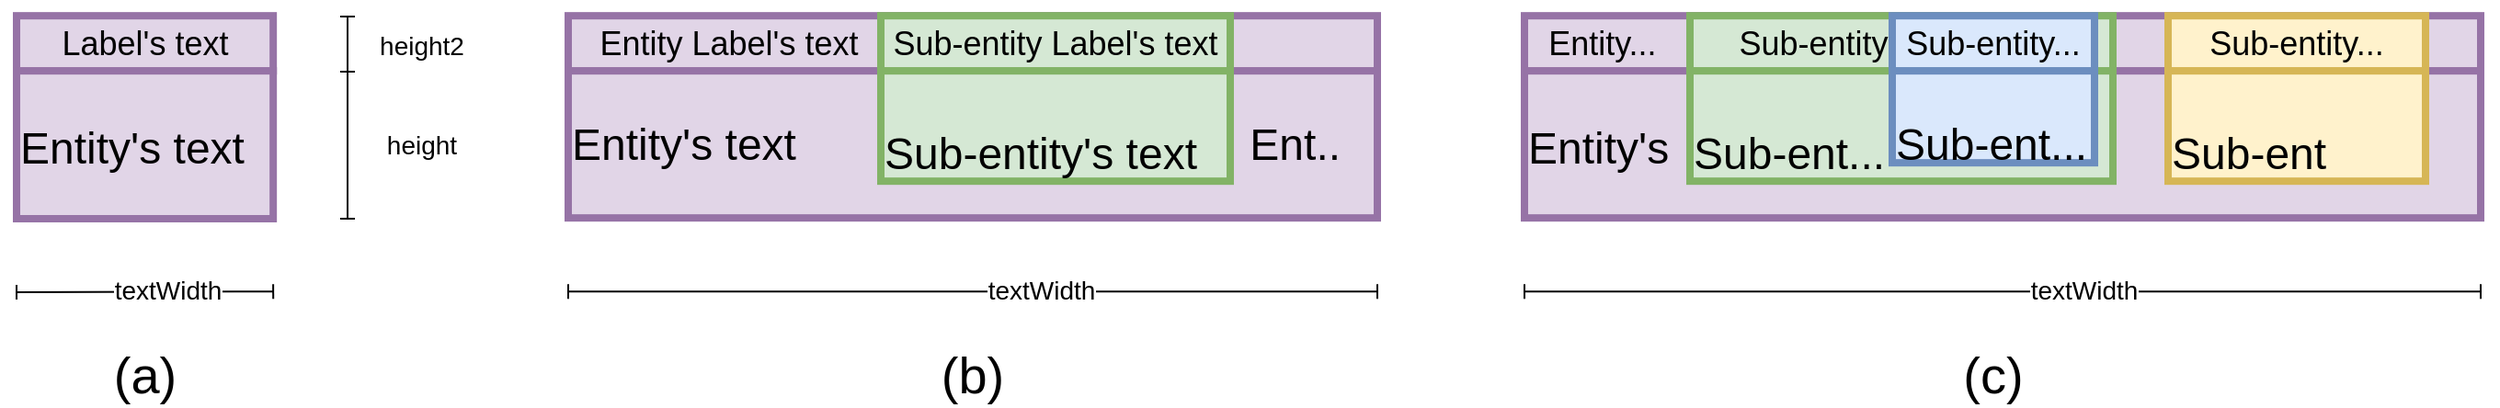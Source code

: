 <mxfile version="26.2.3">
  <diagram name="Page-1" id="4zQcCn-Ic5G3MCy9d1Cx">
    <mxGraphModel dx="1595" dy="939" grid="1" gridSize="10" guides="1" tooltips="1" connect="1" arrows="1" fold="1" page="1" pageScale="1" pageWidth="850" pageHeight="1100" math="0" shadow="0">
      <root>
        <mxCell id="0" />
        <mxCell id="1" parent="0" />
        <mxCell id="bzutJzX1AavvvsLKq-v1-1" value="&lt;font style=&quot;font-size: 18px;&quot;&gt;Label&#39;s text&lt;/font&gt;" style="rounded=0;whiteSpace=wrap;html=1;fillColor=#e1d5e7;strokeColor=#9673a6;strokeWidth=4;" vertex="1" parent="1">
          <mxGeometry x="140" y="39.58" width="139.58" height="30" as="geometry" />
        </mxCell>
        <mxCell id="bzutJzX1AavvvsLKq-v1-2" value="&lt;font style=&quot;font-size: 24px;&quot;&gt;Entity&#39;s text&lt;/font&gt;" style="rounded=0;whiteSpace=wrap;html=1;fillColor=#e1d5e7;strokeColor=#9673a6;strokeWidth=4;fontSize=28;align=left;" vertex="1" parent="1">
          <mxGeometry x="140" y="69.58" width="139.58" height="80.42" as="geometry" />
        </mxCell>
        <mxCell id="bzutJzX1AavvvsLKq-v1-4" value="" style="endArrow=baseDash;html=1;rounded=0;startArrow=baseDash;startFill=0;endFill=0;fontSize=14;" edge="1" parent="1">
          <mxGeometry width="50" height="50" relative="1" as="geometry">
            <mxPoint x="320" y="150" as="sourcePoint" />
            <mxPoint x="320" y="70" as="targetPoint" />
          </mxGeometry>
        </mxCell>
        <mxCell id="bzutJzX1AavvvsLKq-v1-7" value="height" style="edgeLabel;html=1;align=center;verticalAlign=middle;resizable=0;points=[];fontSize=14;" vertex="1" connectable="0" parent="bzutJzX1AavvvsLKq-v1-4">
          <mxGeometry x="-0.025" y="-2" relative="1" as="geometry">
            <mxPoint x="38" y="-1" as="offset" />
          </mxGeometry>
        </mxCell>
        <mxCell id="bzutJzX1AavvvsLKq-v1-5" value="" style="endArrow=baseDash;html=1;rounded=0;startArrow=baseDash;startFill=0;endFill=0;fontSize=14;" edge="1" parent="1">
          <mxGeometry width="50" height="50" relative="1" as="geometry">
            <mxPoint x="140" y="190" as="sourcePoint" />
            <mxPoint x="279.58" y="189.58" as="targetPoint" />
          </mxGeometry>
        </mxCell>
        <mxCell id="bzutJzX1AavvvsLKq-v1-6" value="textWidth" style="edgeLabel;html=1;align=center;verticalAlign=middle;resizable=0;points=[];fontSize=14;" vertex="1" connectable="0" parent="bzutJzX1AavvvsLKq-v1-5">
          <mxGeometry x="0.167" y="1" relative="1" as="geometry">
            <mxPoint as="offset" />
          </mxGeometry>
        </mxCell>
        <mxCell id="bzutJzX1AavvvsLKq-v1-9" value="" style="endArrow=baseDash;html=1;rounded=0;startArrow=baseDash;startFill=0;endFill=0;fontSize=14;" edge="1" parent="1">
          <mxGeometry width="50" height="50" relative="1" as="geometry">
            <mxPoint x="320" y="70" as="sourcePoint" />
            <mxPoint x="320" y="40" as="targetPoint" />
          </mxGeometry>
        </mxCell>
        <mxCell id="bzutJzX1AavvvsLKq-v1-10" value="height2" style="edgeLabel;html=1;align=center;verticalAlign=middle;resizable=0;points=[];fontSize=14;" vertex="1" connectable="0" parent="bzutJzX1AavvvsLKq-v1-9">
          <mxGeometry x="-0.025" y="-2" relative="1" as="geometry">
            <mxPoint x="38" as="offset" />
          </mxGeometry>
        </mxCell>
        <mxCell id="bzutJzX1AavvvsLKq-v1-30" value="&lt;font style=&quot;font-size: 18px;&quot;&gt;Entity Label&#39;s text&amp;nbsp; &amp;nbsp; &amp;nbsp; &amp;nbsp; &amp;nbsp; &amp;nbsp; &amp;nbsp; &amp;nbsp; &amp;nbsp; &amp;nbsp; &amp;nbsp; &amp;nbsp; &amp;nbsp; &amp;nbsp; &amp;nbsp; &amp;nbsp; &amp;nbsp; &amp;nbsp; &amp;nbsp; &amp;nbsp; &amp;nbsp; &amp;nbsp; &amp;nbsp; &amp;nbsp; &amp;nbsp; &amp;nbsp; &amp;nbsp;&lt;/font&gt;" style="rounded=0;whiteSpace=wrap;html=1;fillColor=#e1d5e7;strokeColor=#9673a6;strokeWidth=4;" vertex="1" parent="1">
          <mxGeometry x="440" y="39.58" width="440" height="30" as="geometry" />
        </mxCell>
        <mxCell id="bzutJzX1AavvvsLKq-v1-31" value="&lt;font style=&quot;font-size: 24px;&quot;&gt;Entity&#39;s text&amp;nbsp; &amp;nbsp; &amp;nbsp; &amp;nbsp; &amp;nbsp; &amp;nbsp; &amp;nbsp; &amp;nbsp; &amp;nbsp; &amp;nbsp; &amp;nbsp; &amp;nbsp; &amp;nbsp; &amp;nbsp; &amp;nbsp; &amp;nbsp; &amp;nbsp; &amp;nbsp; &amp;nbsp;Ent..&amp;nbsp;&lt;/font&gt;" style="rounded=0;whiteSpace=wrap;html=1;fillColor=#e1d5e7;strokeColor=#9673a6;strokeWidth=4;align=left;" vertex="1" parent="1">
          <mxGeometry x="440" y="69.58" width="440" height="80" as="geometry" />
        </mxCell>
        <mxCell id="bzutJzX1AavvvsLKq-v1-32" value="" style="endArrow=baseDash;html=1;rounded=0;startArrow=baseDash;startFill=0;endFill=0;fontSize=14;" edge="1" parent="1">
          <mxGeometry width="50" height="50" relative="1" as="geometry">
            <mxPoint x="440" y="189.58" as="sourcePoint" />
            <mxPoint x="880" y="189.58" as="targetPoint" />
          </mxGeometry>
        </mxCell>
        <mxCell id="bzutJzX1AavvvsLKq-v1-33" value="textWidth" style="edgeLabel;html=1;align=center;verticalAlign=middle;resizable=0;points=[];fontSize=14;" vertex="1" connectable="0" parent="bzutJzX1AavvvsLKq-v1-32">
          <mxGeometry x="0.167" y="1" relative="1" as="geometry">
            <mxPoint as="offset" />
          </mxGeometry>
        </mxCell>
        <mxCell id="bzutJzX1AavvvsLKq-v1-34" value="&lt;font style=&quot;font-size: 18px;&quot;&gt;Sub-entity Label&#39;s text&lt;/font&gt;" style="rounded=0;whiteSpace=wrap;html=1;fillColor=#d5e8d4;strokeColor=#82b366;strokeWidth=4;" vertex="1" parent="1">
          <mxGeometry x="610" y="39.58" width="190" height="30" as="geometry" />
        </mxCell>
        <mxCell id="bzutJzX1AavvvsLKq-v1-35" value="&lt;div&gt;&lt;font style=&quot;font-size: 24px;&quot;&gt;&lt;br&gt;&lt;/font&gt;&lt;/div&gt;&lt;font style=&quot;font-size: 24px;&quot;&gt;Sub-entity&#39;s text&lt;/font&gt;" style="rounded=0;whiteSpace=wrap;html=1;fillColor=#d5e8d4;strokeColor=#82b366;strokeWidth=4;align=left;" vertex="1" parent="1">
          <mxGeometry x="610" y="69.58" width="190" height="60" as="geometry" />
        </mxCell>
        <mxCell id="bzutJzX1AavvvsLKq-v1-42" value="&lt;font style=&quot;font-size: 18px;&quot;&gt;Entity...&amp;nbsp; &amp;nbsp; &amp;nbsp; &amp;nbsp; &amp;nbsp; &amp;nbsp; &amp;nbsp; &amp;nbsp; &amp;nbsp; &amp;nbsp; &amp;nbsp; &amp;nbsp; &amp;nbsp; &amp;nbsp; &amp;nbsp; &amp;nbsp; &amp;nbsp; &amp;nbsp; &amp;nbsp; &amp;nbsp; &amp;nbsp; &amp;nbsp; &amp;nbsp; &amp;nbsp; &amp;nbsp; &amp;nbsp; &amp;nbsp; &amp;nbsp; &amp;nbsp; &amp;nbsp; &amp;nbsp; &amp;nbsp; &amp;nbsp; &amp;nbsp; &amp;nbsp; &amp;nbsp; &amp;nbsp; &amp;nbsp; &amp;nbsp; &amp;nbsp; &amp;nbsp; &amp;nbsp; &amp;nbsp; &amp;nbsp;&lt;/font&gt;" style="rounded=0;whiteSpace=wrap;html=1;fillColor=#e1d5e7;strokeColor=#9673a6;strokeWidth=4;" vertex="1" parent="1">
          <mxGeometry x="960" y="39.58" width="520" height="30" as="geometry" />
        </mxCell>
        <mxCell id="bzutJzX1AavvvsLKq-v1-43" value="&lt;font style=&quot;font-size: 24px;&quot;&gt;Entity&#39;s&lt;/font&gt;" style="rounded=0;whiteSpace=wrap;html=1;fillColor=#e1d5e7;strokeColor=#9673a6;strokeWidth=4;align=left;fontSize=28;" vertex="1" parent="1">
          <mxGeometry x="960" y="69.58" width="520" height="80" as="geometry" />
        </mxCell>
        <mxCell id="bzutJzX1AavvvsLKq-v1-44" value="" style="endArrow=baseDash;html=1;rounded=0;startArrow=baseDash;startFill=0;endFill=0;fontSize=14;" edge="1" parent="1">
          <mxGeometry width="50" height="50" relative="1" as="geometry">
            <mxPoint x="960" y="189.58" as="sourcePoint" />
            <mxPoint x="1480" y="189.58" as="targetPoint" />
          </mxGeometry>
        </mxCell>
        <mxCell id="bzutJzX1AavvvsLKq-v1-45" value="textWidth" style="edgeLabel;html=1;align=center;verticalAlign=middle;resizable=0;points=[];fontSize=14;" vertex="1" connectable="0" parent="bzutJzX1AavvvsLKq-v1-44">
          <mxGeometry x="0.167" y="1" relative="1" as="geometry">
            <mxPoint as="offset" />
          </mxGeometry>
        </mxCell>
        <mxCell id="bzutJzX1AavvvsLKq-v1-46" value="&lt;font style=&quot;font-size: 18px;&quot;&gt;Sub-entity Label&#39;s text&lt;/font&gt;" style="rounded=0;whiteSpace=wrap;html=1;fillColor=#d5e8d4;strokeColor=#82b366;strokeWidth=4;" vertex="1" parent="1">
          <mxGeometry x="1050" y="39.58" width="230" height="30" as="geometry" />
        </mxCell>
        <mxCell id="bzutJzX1AavvvsLKq-v1-47" value="&lt;div&gt;&lt;font style=&quot;font-size: 24px;&quot;&gt;&lt;br&gt;&lt;/font&gt;&lt;/div&gt;&lt;font style=&quot;font-size: 24px;&quot;&gt;&lt;div&gt;&lt;font style=&quot;font-size: 24px;&quot;&gt;&lt;br&gt;&lt;/font&gt;&lt;/div&gt;Sub-ent...&lt;/font&gt;&lt;div&gt;&lt;font style=&quot;font-size: 24px;&quot;&gt;&lt;br&gt;&lt;/font&gt;&lt;/div&gt;" style="rounded=0;whiteSpace=wrap;html=1;fillColor=#d5e8d4;strokeColor=#82b366;strokeWidth=4;align=left;" vertex="1" parent="1">
          <mxGeometry x="1050" y="69.58" width="230" height="60" as="geometry" />
        </mxCell>
        <mxCell id="bzutJzX1AavvvsLKq-v1-52" value="&lt;font style=&quot;font-size: 18px;&quot;&gt;Sub-entity...&lt;/font&gt;" style="rounded=0;whiteSpace=wrap;html=1;fillColor=#fff2cc;strokeColor=#d6b656;strokeWidth=4;" vertex="1" parent="1">
          <mxGeometry x="1310" y="39.58" width="140" height="30" as="geometry" />
        </mxCell>
        <mxCell id="bzutJzX1AavvvsLKq-v1-53" value="&lt;div&gt;&lt;font style=&quot;font-size: 24px;&quot;&gt;&lt;br&gt;&lt;/font&gt;&lt;/div&gt;&lt;font style=&quot;font-size: 24px;&quot;&gt;Sub-ent&lt;/font&gt;" style="rounded=0;whiteSpace=wrap;html=1;fillColor=#fff2cc;strokeColor=#d6b656;strokeWidth=4;align=left;" vertex="1" parent="1">
          <mxGeometry x="1310" y="69.58" width="140" height="60" as="geometry" />
        </mxCell>
        <mxCell id="bzutJzX1AavvvsLKq-v1-54" value="&lt;font style=&quot;font-size: 18px;&quot;&gt;Sub-entity...&lt;/font&gt;" style="rounded=0;whiteSpace=wrap;html=1;fillColor=#dae8fc;strokeColor=#6c8ebf;strokeWidth=4;" vertex="1" parent="1">
          <mxGeometry x="1160" y="39.58" width="110" height="30" as="geometry" />
        </mxCell>
        <mxCell id="bzutJzX1AavvvsLKq-v1-55" value="&lt;div&gt;&lt;font style=&quot;font-size: 24px;&quot;&gt;&lt;br&gt;&lt;/font&gt;&lt;/div&gt;&lt;font style=&quot;font-size: 24px;&quot;&gt;Sub-ent...&lt;/font&gt;" style="rounded=0;whiteSpace=wrap;html=1;fillColor=#dae8fc;strokeColor=#6c8ebf;strokeWidth=4;align=left;" vertex="1" parent="1">
          <mxGeometry x="1160" y="69.58" width="110" height="50" as="geometry" />
        </mxCell>
        <mxCell id="bzutJzX1AavvvsLKq-v1-56" value="(a)" style="text;html=1;align=center;verticalAlign=middle;whiteSpace=wrap;rounded=0;fontSize=28;" vertex="1" parent="1">
          <mxGeometry x="179.79" y="220" width="60" height="30" as="geometry" />
        </mxCell>
        <mxCell id="bzutJzX1AavvvsLKq-v1-57" value="(b)" style="text;html=1;align=center;verticalAlign=middle;whiteSpace=wrap;rounded=0;fontSize=28;" vertex="1" parent="1">
          <mxGeometry x="630" y="220" width="60" height="30" as="geometry" />
        </mxCell>
        <mxCell id="bzutJzX1AavvvsLKq-v1-58" value="(c)" style="text;html=1;align=center;verticalAlign=middle;whiteSpace=wrap;rounded=0;fontSize=28;" vertex="1" parent="1">
          <mxGeometry x="1185" y="220" width="60" height="30" as="geometry" />
        </mxCell>
      </root>
    </mxGraphModel>
  </diagram>
</mxfile>
